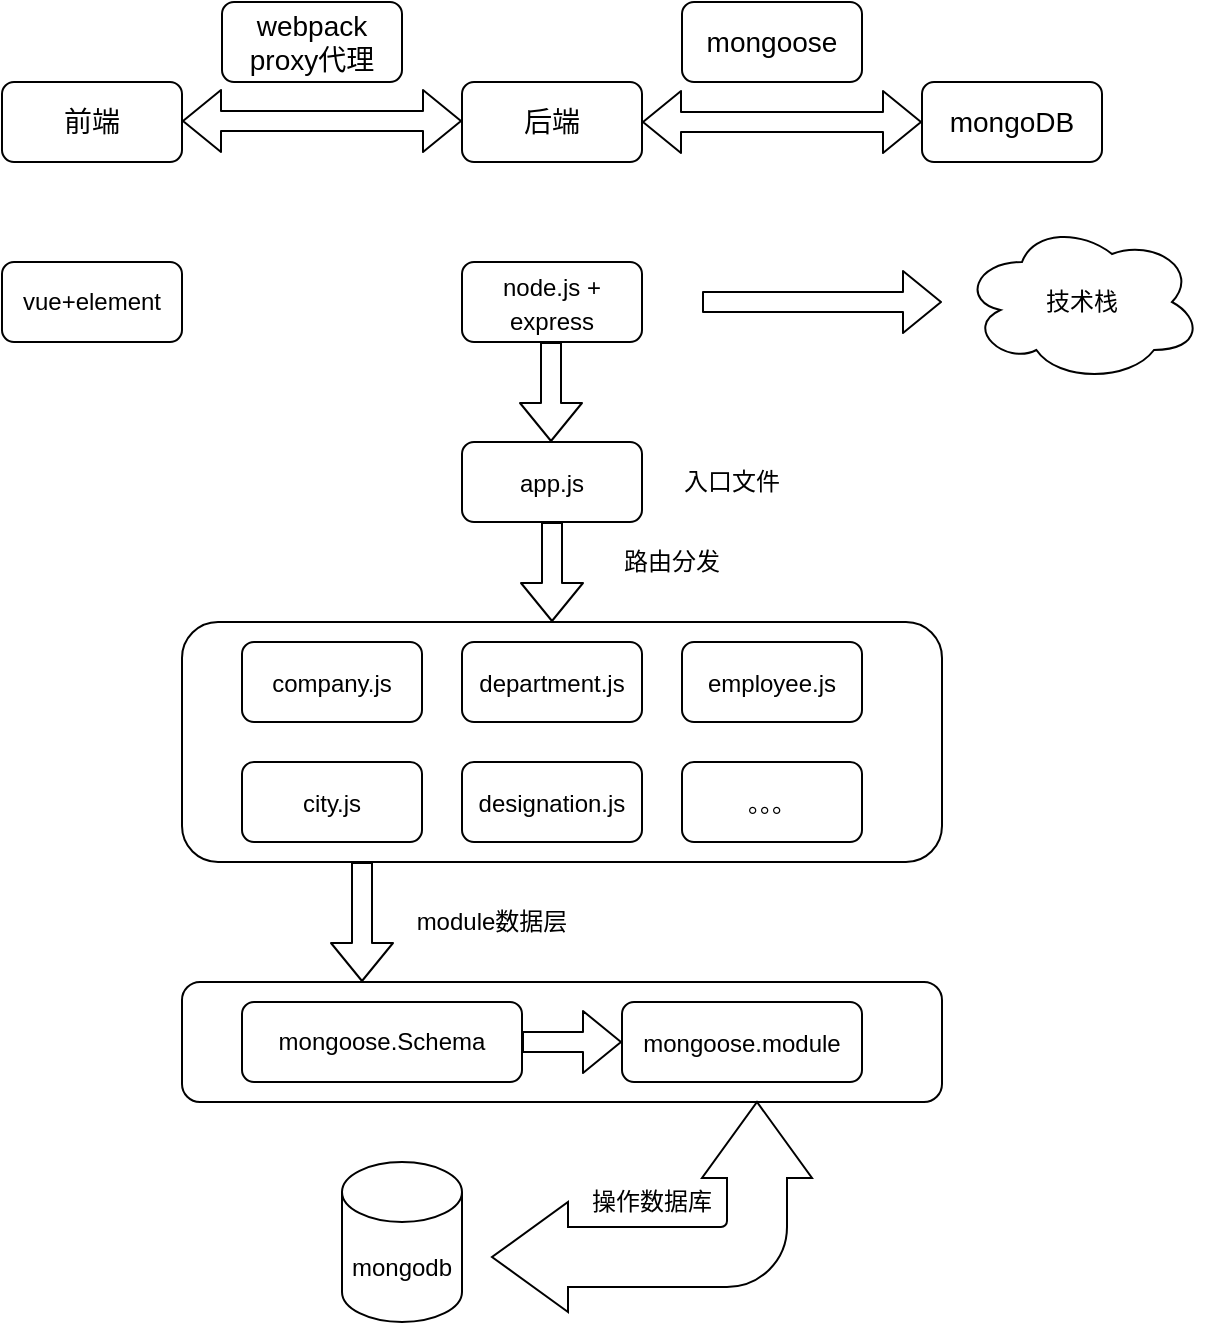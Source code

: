 <mxfile version="14.5.3" type="github">
  <diagram id="iHHlm2zwKzoFNvy3WQey" name="Page-1">
    <mxGraphModel dx="942" dy="583" grid="1" gridSize="10" guides="1" tooltips="1" connect="1" arrows="1" fold="1" page="1" pageScale="1" pageWidth="827" pageHeight="1169" math="0" shadow="0">
      <root>
        <mxCell id="0" />
        <mxCell id="1" parent="0" />
        <mxCell id="lP5HHAIcXUJJQwp4lP9l-2" value="&lt;font style=&quot;font-size: 14px&quot;&gt;前端&lt;/font&gt;" style="rounded=1;whiteSpace=wrap;html=1;" vertex="1" parent="1">
          <mxGeometry x="120" y="190" width="90" height="40" as="geometry" />
        </mxCell>
        <mxCell id="lP5HHAIcXUJJQwp4lP9l-3" value="&lt;font style=&quot;font-size: 14px&quot;&gt;mongoDB&lt;br&gt;&lt;/font&gt;" style="rounded=1;whiteSpace=wrap;html=1;" vertex="1" parent="1">
          <mxGeometry x="580" y="190" width="90" height="40" as="geometry" />
        </mxCell>
        <mxCell id="lP5HHAIcXUJJQwp4lP9l-4" value="&lt;font style=&quot;font-size: 14px&quot;&gt;后端&lt;br&gt;&lt;/font&gt;" style="rounded=1;whiteSpace=wrap;html=1;" vertex="1" parent="1">
          <mxGeometry x="350" y="190" width="90" height="40" as="geometry" />
        </mxCell>
        <mxCell id="lP5HHAIcXUJJQwp4lP9l-8" value="&lt;font style=&quot;font-size: 14px&quot;&gt;mongoose&lt;/font&gt;" style="rounded=1;whiteSpace=wrap;html=1;" vertex="1" parent="1">
          <mxGeometry x="460" y="150" width="90" height="40" as="geometry" />
        </mxCell>
        <mxCell id="lP5HHAIcXUJJQwp4lP9l-11" value="&lt;span style=&quot;font-size: 14px&quot;&gt;webpack proxy代理&lt;/span&gt;" style="rounded=1;whiteSpace=wrap;html=1;" vertex="1" parent="1">
          <mxGeometry x="230" y="150" width="90" height="40" as="geometry" />
        </mxCell>
        <mxCell id="lP5HHAIcXUJJQwp4lP9l-15" value="vue+element" style="rounded=1;whiteSpace=wrap;html=1;" vertex="1" parent="1">
          <mxGeometry x="120" y="280" width="90" height="40" as="geometry" />
        </mxCell>
        <mxCell id="lP5HHAIcXUJJQwp4lP9l-16" value="&lt;font style=&quot;font-size: 14px&quot;&gt;&lt;span style=&quot;font-size: 12px&quot;&gt;node.js + express&lt;/span&gt;&lt;br&gt;&lt;/font&gt;" style="rounded=1;whiteSpace=wrap;html=1;" vertex="1" parent="1">
          <mxGeometry x="350" y="280" width="90" height="40" as="geometry" />
        </mxCell>
        <mxCell id="lP5HHAIcXUJJQwp4lP9l-19" value="&lt;font style=&quot;font-size: 14px&quot;&gt;&lt;span style=&quot;font-size: 12px&quot;&gt;app.js&lt;/span&gt;&lt;br&gt;&lt;/font&gt;" style="rounded=1;whiteSpace=wrap;html=1;" vertex="1" parent="1">
          <mxGeometry x="350" y="370" width="90" height="40" as="geometry" />
        </mxCell>
        <mxCell id="lP5HHAIcXUJJQwp4lP9l-40" value="技术栈" style="ellipse;shape=cloud;whiteSpace=wrap;html=1;" vertex="1" parent="1">
          <mxGeometry x="600" y="260" width="120" height="80" as="geometry" />
        </mxCell>
        <mxCell id="lP5HHAIcXUJJQwp4lP9l-41" value="" style="shape=flexArrow;endArrow=classic;html=1;" edge="1" parent="1">
          <mxGeometry width="50" height="50" relative="1" as="geometry">
            <mxPoint x="470" y="300" as="sourcePoint" />
            <mxPoint x="590" y="300" as="targetPoint" />
          </mxGeometry>
        </mxCell>
        <mxCell id="lP5HHAIcXUJJQwp4lP9l-49" value="" style="rounded=1;whiteSpace=wrap;html=1;" vertex="1" parent="1">
          <mxGeometry x="210" y="460" width="380" height="120" as="geometry" />
        </mxCell>
        <mxCell id="lP5HHAIcXUJJQwp4lP9l-50" value="&lt;font style=&quot;font-size: 14px&quot;&gt;&lt;span style=&quot;font-size: 12px&quot;&gt;company.js&lt;/span&gt;&lt;br&gt;&lt;/font&gt;" style="rounded=1;whiteSpace=wrap;html=1;" vertex="1" parent="1">
          <mxGeometry x="240" y="470" width="90" height="40" as="geometry" />
        </mxCell>
        <mxCell id="lP5HHAIcXUJJQwp4lP9l-51" value="&lt;font style=&quot;font-size: 14px&quot;&gt;&lt;span style=&quot;font-size: 12px&quot;&gt;department.js&lt;/span&gt;&lt;br&gt;&lt;/font&gt;" style="rounded=1;whiteSpace=wrap;html=1;" vertex="1" parent="1">
          <mxGeometry x="350" y="470" width="90" height="40" as="geometry" />
        </mxCell>
        <mxCell id="lP5HHAIcXUJJQwp4lP9l-52" value="&lt;font style=&quot;font-size: 14px&quot;&gt;&lt;span style=&quot;font-size: 12px&quot;&gt;employee.js&lt;/span&gt;&lt;br&gt;&lt;/font&gt;" style="rounded=1;whiteSpace=wrap;html=1;" vertex="1" parent="1">
          <mxGeometry x="460" y="470" width="90" height="40" as="geometry" />
        </mxCell>
        <mxCell id="lP5HHAIcXUJJQwp4lP9l-53" value="&lt;font style=&quot;font-size: 14px&quot;&gt;&lt;span style=&quot;font-size: 12px&quot;&gt;city.js&lt;/span&gt;&lt;br&gt;&lt;/font&gt;" style="rounded=1;whiteSpace=wrap;html=1;" vertex="1" parent="1">
          <mxGeometry x="240" y="530" width="90" height="40" as="geometry" />
        </mxCell>
        <mxCell id="lP5HHAIcXUJJQwp4lP9l-54" value="&lt;font style=&quot;font-size: 14px&quot;&gt;&lt;span style=&quot;font-size: 12px&quot;&gt;designation.js&lt;/span&gt;&lt;br&gt;&lt;/font&gt;" style="rounded=1;whiteSpace=wrap;html=1;" vertex="1" parent="1">
          <mxGeometry x="350" y="530" width="90" height="40" as="geometry" />
        </mxCell>
        <mxCell id="lP5HHAIcXUJJQwp4lP9l-55" value="&lt;font style=&quot;font-size: 14px&quot;&gt;&lt;span style=&quot;font-size: 12px&quot;&gt;。。。&lt;/span&gt;&lt;br&gt;&lt;/font&gt;" style="rounded=1;whiteSpace=wrap;html=1;" vertex="1" parent="1">
          <mxGeometry x="460" y="530" width="90" height="40" as="geometry" />
        </mxCell>
        <mxCell id="lP5HHAIcXUJJQwp4lP9l-56" value="" style="shape=flexArrow;endArrow=classic;html=1;exitX=0.5;exitY=1;exitDx=0;exitDy=0;" edge="1" parent="1" source="lP5HHAIcXUJJQwp4lP9l-19">
          <mxGeometry width="50" height="50" relative="1" as="geometry">
            <mxPoint x="340" y="570" as="sourcePoint" />
            <mxPoint x="395" y="460" as="targetPoint" />
          </mxGeometry>
        </mxCell>
        <mxCell id="lP5HHAIcXUJJQwp4lP9l-57" value="" style="shape=flexArrow;endArrow=classic;startArrow=classic;html=1;entryX=0;entryY=0.5;entryDx=0;entryDy=0;exitX=1;exitY=0.5;exitDx=0;exitDy=0;" edge="1" parent="1" source="lP5HHAIcXUJJQwp4lP9l-4" target="lP5HHAIcXUJJQwp4lP9l-3">
          <mxGeometry width="50" height="50" relative="1" as="geometry">
            <mxPoint x="340" y="370" as="sourcePoint" />
            <mxPoint x="390" y="320" as="targetPoint" />
          </mxGeometry>
        </mxCell>
        <mxCell id="lP5HHAIcXUJJQwp4lP9l-58" value="" style="shape=flexArrow;endArrow=classic;startArrow=classic;html=1;entryX=0;entryY=0.5;entryDx=0;entryDy=0;exitX=1;exitY=0.5;exitDx=0;exitDy=0;" edge="1" parent="1">
          <mxGeometry width="50" height="50" relative="1" as="geometry">
            <mxPoint x="210" y="209.5" as="sourcePoint" />
            <mxPoint x="350" y="209.5" as="targetPoint" />
          </mxGeometry>
        </mxCell>
        <mxCell id="lP5HHAIcXUJJQwp4lP9l-61" value="" style="shape=flexArrow;endArrow=classic;html=1;exitX=0.5;exitY=1;exitDx=0;exitDy=0;" edge="1" parent="1">
          <mxGeometry width="50" height="50" relative="1" as="geometry">
            <mxPoint x="394.5" y="320" as="sourcePoint" />
            <mxPoint x="394.5" y="370" as="targetPoint" />
          </mxGeometry>
        </mxCell>
        <mxCell id="lP5HHAIcXUJJQwp4lP9l-66" value="" style="rounded=1;whiteSpace=wrap;html=1;" vertex="1" parent="1">
          <mxGeometry x="210" y="640" width="380" height="60" as="geometry" />
        </mxCell>
        <mxCell id="lP5HHAIcXUJJQwp4lP9l-67" value="&lt;font&gt;mongoose.Schema&lt;br&gt;&lt;/font&gt;" style="rounded=1;whiteSpace=wrap;html=1;" vertex="1" parent="1">
          <mxGeometry x="240" y="650" width="140" height="40" as="geometry" />
        </mxCell>
        <mxCell id="lP5HHAIcXUJJQwp4lP9l-69" value="&lt;font style=&quot;font-size: 14px&quot;&gt;&lt;span style=&quot;font-size: 12px&quot;&gt;mongoose.module&lt;/span&gt;&lt;br&gt;&lt;/font&gt;" style="rounded=1;whiteSpace=wrap;html=1;" vertex="1" parent="1">
          <mxGeometry x="430" y="650" width="120" height="40" as="geometry" />
        </mxCell>
        <mxCell id="lP5HHAIcXUJJQwp4lP9l-74" value="" style="shape=flexArrow;endArrow=classic;html=1;exitX=1;exitY=0.5;exitDx=0;exitDy=0;entryX=0;entryY=0.5;entryDx=0;entryDy=0;" edge="1" parent="1" source="lP5HHAIcXUJJQwp4lP9l-67" target="lP5HHAIcXUJJQwp4lP9l-69">
          <mxGeometry width="50" height="50" relative="1" as="geometry">
            <mxPoint x="370" y="580" as="sourcePoint" />
            <mxPoint x="420" y="530" as="targetPoint" />
          </mxGeometry>
        </mxCell>
        <mxCell id="lP5HHAIcXUJJQwp4lP9l-75" value="" style="shape=flexArrow;endArrow=classic;html=1;" edge="1" parent="1">
          <mxGeometry width="50" height="50" relative="1" as="geometry">
            <mxPoint x="300" y="580" as="sourcePoint" />
            <mxPoint x="300" y="640" as="targetPoint" />
          </mxGeometry>
        </mxCell>
        <mxCell id="lP5HHAIcXUJJQwp4lP9l-76" value="路由分发" style="text;html=1;strokeColor=none;fillColor=none;align=center;verticalAlign=middle;whiteSpace=wrap;rounded=0;" vertex="1" parent="1">
          <mxGeometry x="410" y="420" width="90" height="20" as="geometry" />
        </mxCell>
        <mxCell id="lP5HHAIcXUJJQwp4lP9l-77" value="module数据层" style="text;html=1;strokeColor=none;fillColor=none;align=center;verticalAlign=middle;whiteSpace=wrap;rounded=0;" vertex="1" parent="1">
          <mxGeometry x="320" y="600" width="90" height="20" as="geometry" />
        </mxCell>
        <mxCell id="lP5HHAIcXUJJQwp4lP9l-78" value="mongodb" style="shape=cylinder3;whiteSpace=wrap;html=1;boundedLbl=1;backgroundOutline=1;size=15;" vertex="1" parent="1">
          <mxGeometry x="290" y="730" width="60" height="80" as="geometry" />
        </mxCell>
        <mxCell id="lP5HHAIcXUJJQwp4lP9l-80" value="" style="html=1;shadow=0;dashed=0;align=center;verticalAlign=middle;shape=mxgraph.arrows2.bendDoubleArrow;dy=15;dx=38;arrowHead=55;rounded=1;rotation=-180;" vertex="1" parent="1">
          <mxGeometry x="365" y="700" width="160" height="105" as="geometry" />
        </mxCell>
        <mxCell id="lP5HHAIcXUJJQwp4lP9l-81" value="操作数据库" style="text;html=1;strokeColor=none;fillColor=none;align=center;verticalAlign=middle;whiteSpace=wrap;rounded=0;" vertex="1" parent="1">
          <mxGeometry x="400" y="740" width="90" height="20" as="geometry" />
        </mxCell>
        <mxCell id="lP5HHAIcXUJJQwp4lP9l-82" value="入口文件" style="text;html=1;strokeColor=none;fillColor=none;align=center;verticalAlign=middle;whiteSpace=wrap;rounded=0;" vertex="1" parent="1">
          <mxGeometry x="440" y="380" width="90" height="20" as="geometry" />
        </mxCell>
      </root>
    </mxGraphModel>
  </diagram>
</mxfile>

